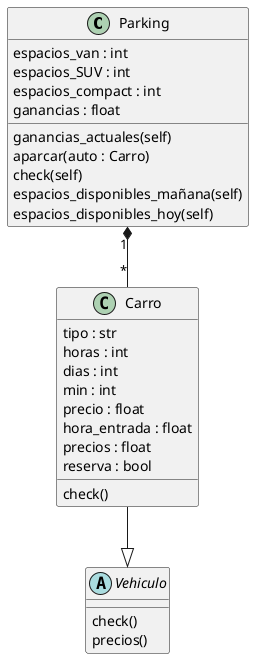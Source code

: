 @startuml
class Parking{
espacios_van : int
espacios_SUV : int
espacios_compact : int
ganancias : float


ganancias_actuales(self)
aparcar(auto : Carro)
check(self)
espacios_disponibles_mañana(self)
espacios_disponibles_hoy(self)
}

class Carro{
tipo : str
horas : int 
dias : int
min : int
precio : float
hora_entrada : float
precios : float
reserva : bool

check()
}
abstract class Vehiculo{
check()
precios()
}

Carro --|> Vehiculo
Parking "1"*--"*" Carro
@enduml